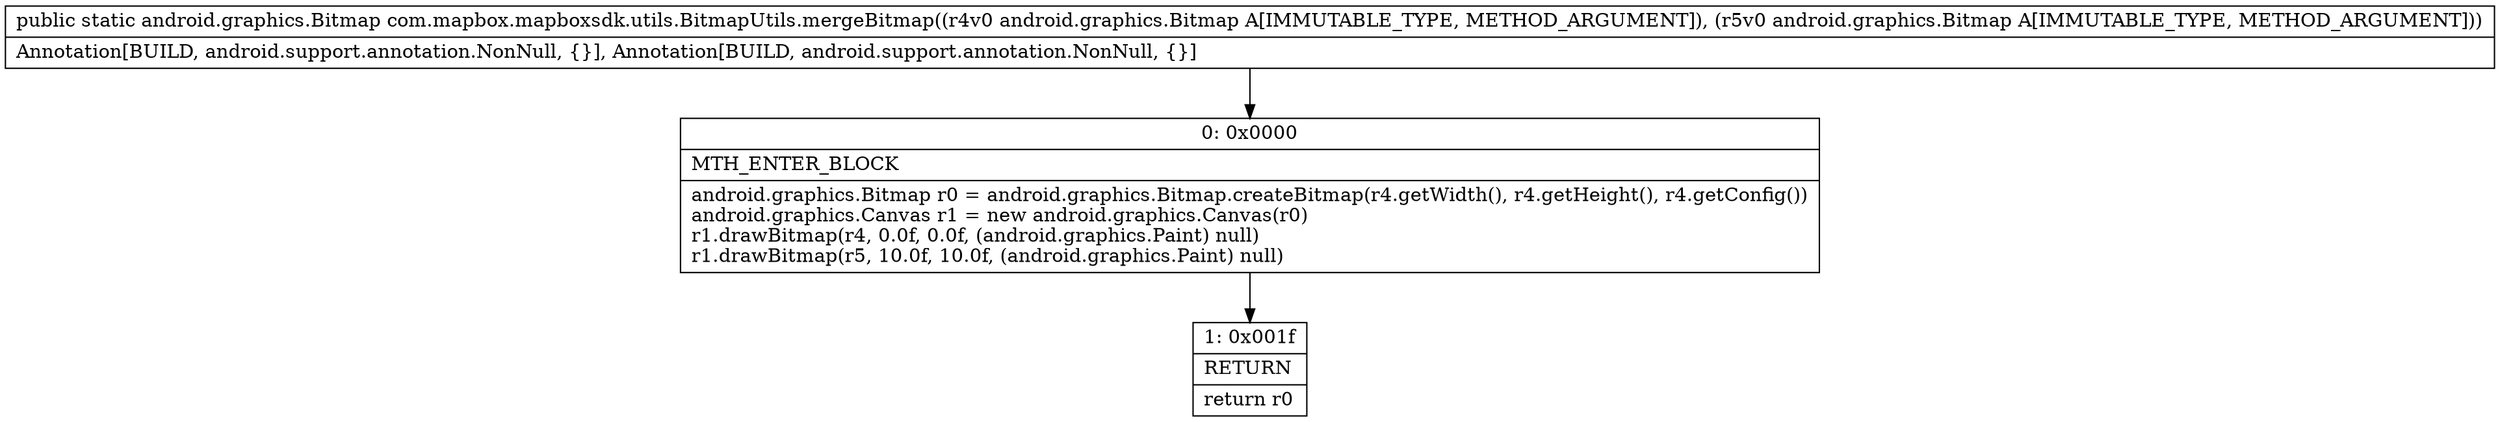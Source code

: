 digraph "CFG forcom.mapbox.mapboxsdk.utils.BitmapUtils.mergeBitmap(Landroid\/graphics\/Bitmap;Landroid\/graphics\/Bitmap;)Landroid\/graphics\/Bitmap;" {
Node_0 [shape=record,label="{0\:\ 0x0000|MTH_ENTER_BLOCK\l|android.graphics.Bitmap r0 = android.graphics.Bitmap.createBitmap(r4.getWidth(), r4.getHeight(), r4.getConfig())\landroid.graphics.Canvas r1 = new android.graphics.Canvas(r0)\lr1.drawBitmap(r4, 0.0f, 0.0f, (android.graphics.Paint) null)\lr1.drawBitmap(r5, 10.0f, 10.0f, (android.graphics.Paint) null)\l}"];
Node_1 [shape=record,label="{1\:\ 0x001f|RETURN\l|return r0\l}"];
MethodNode[shape=record,label="{public static android.graphics.Bitmap com.mapbox.mapboxsdk.utils.BitmapUtils.mergeBitmap((r4v0 android.graphics.Bitmap A[IMMUTABLE_TYPE, METHOD_ARGUMENT]), (r5v0 android.graphics.Bitmap A[IMMUTABLE_TYPE, METHOD_ARGUMENT]))  | Annotation[BUILD, android.support.annotation.NonNull, \{\}], Annotation[BUILD, android.support.annotation.NonNull, \{\}]\l}"];
MethodNode -> Node_0;
Node_0 -> Node_1;
}

